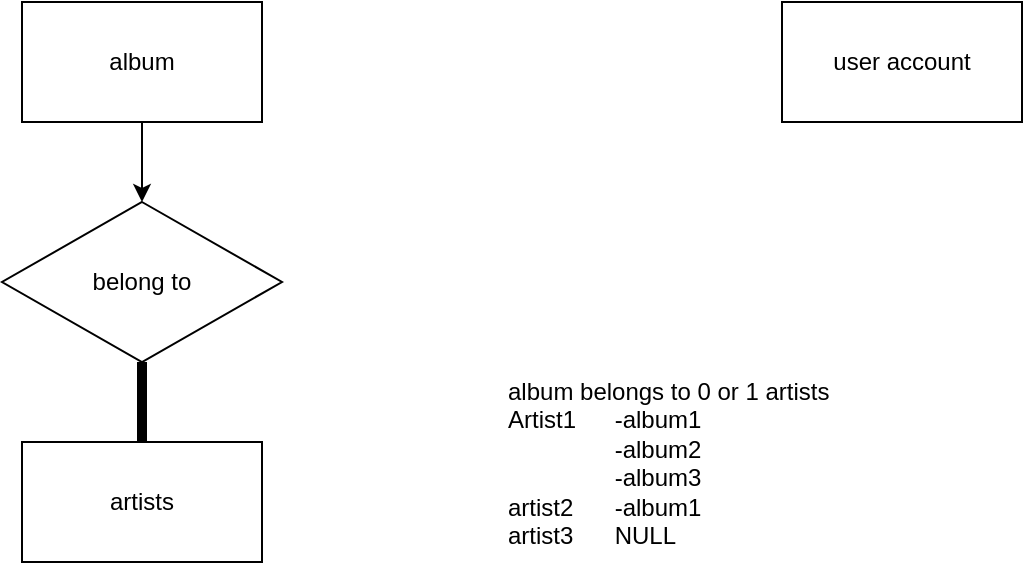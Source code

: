 <mxfile>
    <diagram id="AaEj2c5kW6WkaSrNlWbn" name="Page-1">
        <mxGraphModel dx="597" dy="480" grid="1" gridSize="10" guides="1" tooltips="1" connect="1" arrows="1" fold="1" page="1" pageScale="1" pageWidth="850" pageHeight="1100" math="0" shadow="0">
            <root>
                <mxCell id="0"/>
                <mxCell id="1" parent="0"/>
                <mxCell id="6" style="edgeStyle=none;html=1;entryX=0.5;entryY=0;entryDx=0;entryDy=0;" parent="1" source="2" target="5" edge="1">
                    <mxGeometry relative="1" as="geometry"/>
                </mxCell>
                <mxCell id="2" value="album" style="rounded=0;whiteSpace=wrap;html=1;" parent="1" vertex="1">
                    <mxGeometry x="110" y="290" width="120" height="60" as="geometry"/>
                </mxCell>
                <mxCell id="7" style="edgeStyle=none;html=1;entryX=0.5;entryY=1;entryDx=0;entryDy=0;strokeWidth=5;endArrow=none;endFill=0;" parent="1" source="3" target="5" edge="1">
                    <mxGeometry relative="1" as="geometry"/>
                </mxCell>
                <mxCell id="3" value="artists" style="rounded=0;whiteSpace=wrap;html=1;" parent="1" vertex="1">
                    <mxGeometry x="110" y="510" width="120" height="60" as="geometry"/>
                </mxCell>
                <mxCell id="4" value="user account" style="rounded=0;whiteSpace=wrap;html=1;" parent="1" vertex="1">
                    <mxGeometry x="490" y="290" width="120" height="60" as="geometry"/>
                </mxCell>
                <mxCell id="5" value="belong to" style="rhombus;whiteSpace=wrap;html=1;" parent="1" vertex="1">
                    <mxGeometry x="100" y="390" width="140" height="80" as="geometry"/>
                </mxCell>
                <mxCell id="8" value="album belongs to 0 or 1 artists&lt;br&gt;Artist1&lt;span style=&quot;white-space: pre;&quot;&gt;&#9;&lt;/span&gt;-album1&lt;br&gt;&lt;span style=&quot;white-space: pre;&quot;&gt;&#9;&lt;span style=&quot;white-space: pre;&quot;&gt;&#9;&lt;/span&gt;&lt;/span&gt;-album2&lt;br&gt;&lt;span style=&quot;white-space: pre;&quot;&gt;&#9;&lt;/span&gt;&lt;span style=&quot;white-space: pre;&quot;&gt;&#9;&lt;/span&gt;-album3&lt;br&gt;artist2&lt;span style=&quot;white-space: pre;&quot;&gt;&#9;&lt;/span&gt;-album1&lt;br&gt;artist3&lt;span style=&quot;white-space: pre;&quot;&gt;&#9;&lt;/span&gt;NULL" style="text;html=1;strokeColor=none;fillColor=none;align=left;verticalAlign=top;whiteSpace=wrap;rounded=0;" vertex="1" parent="1">
                    <mxGeometry x="351" y="471" width="209" height="30" as="geometry"/>
                </mxCell>
            </root>
        </mxGraphModel>
    </diagram>
</mxfile>